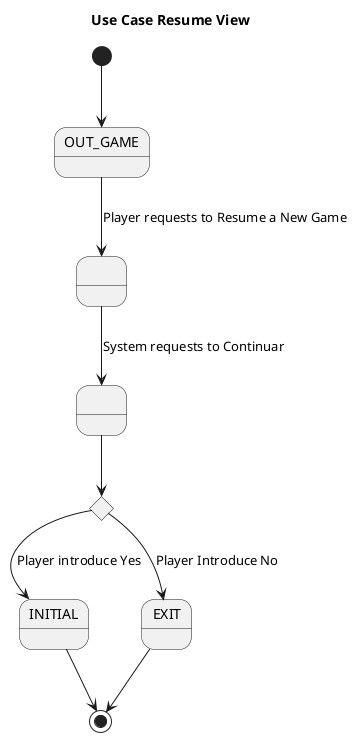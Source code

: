 @startuml UseCaseResumeView
title Use Case Resume View

state OUT_GAME
state INITIAL
state EXIT
state A as " "
state B as " "
state if <<choice>>

[*] --> OUT_GAME
OUT_GAME --> A : Player requests to Resume a New Game
A --> B : System requests to Continuar
B --> if 
    if --> INITIAL : Player introduce Yes
    INITIAL --> [*]
if --> EXIT : Player Introduce No
EXIT --> [*]
@enduml